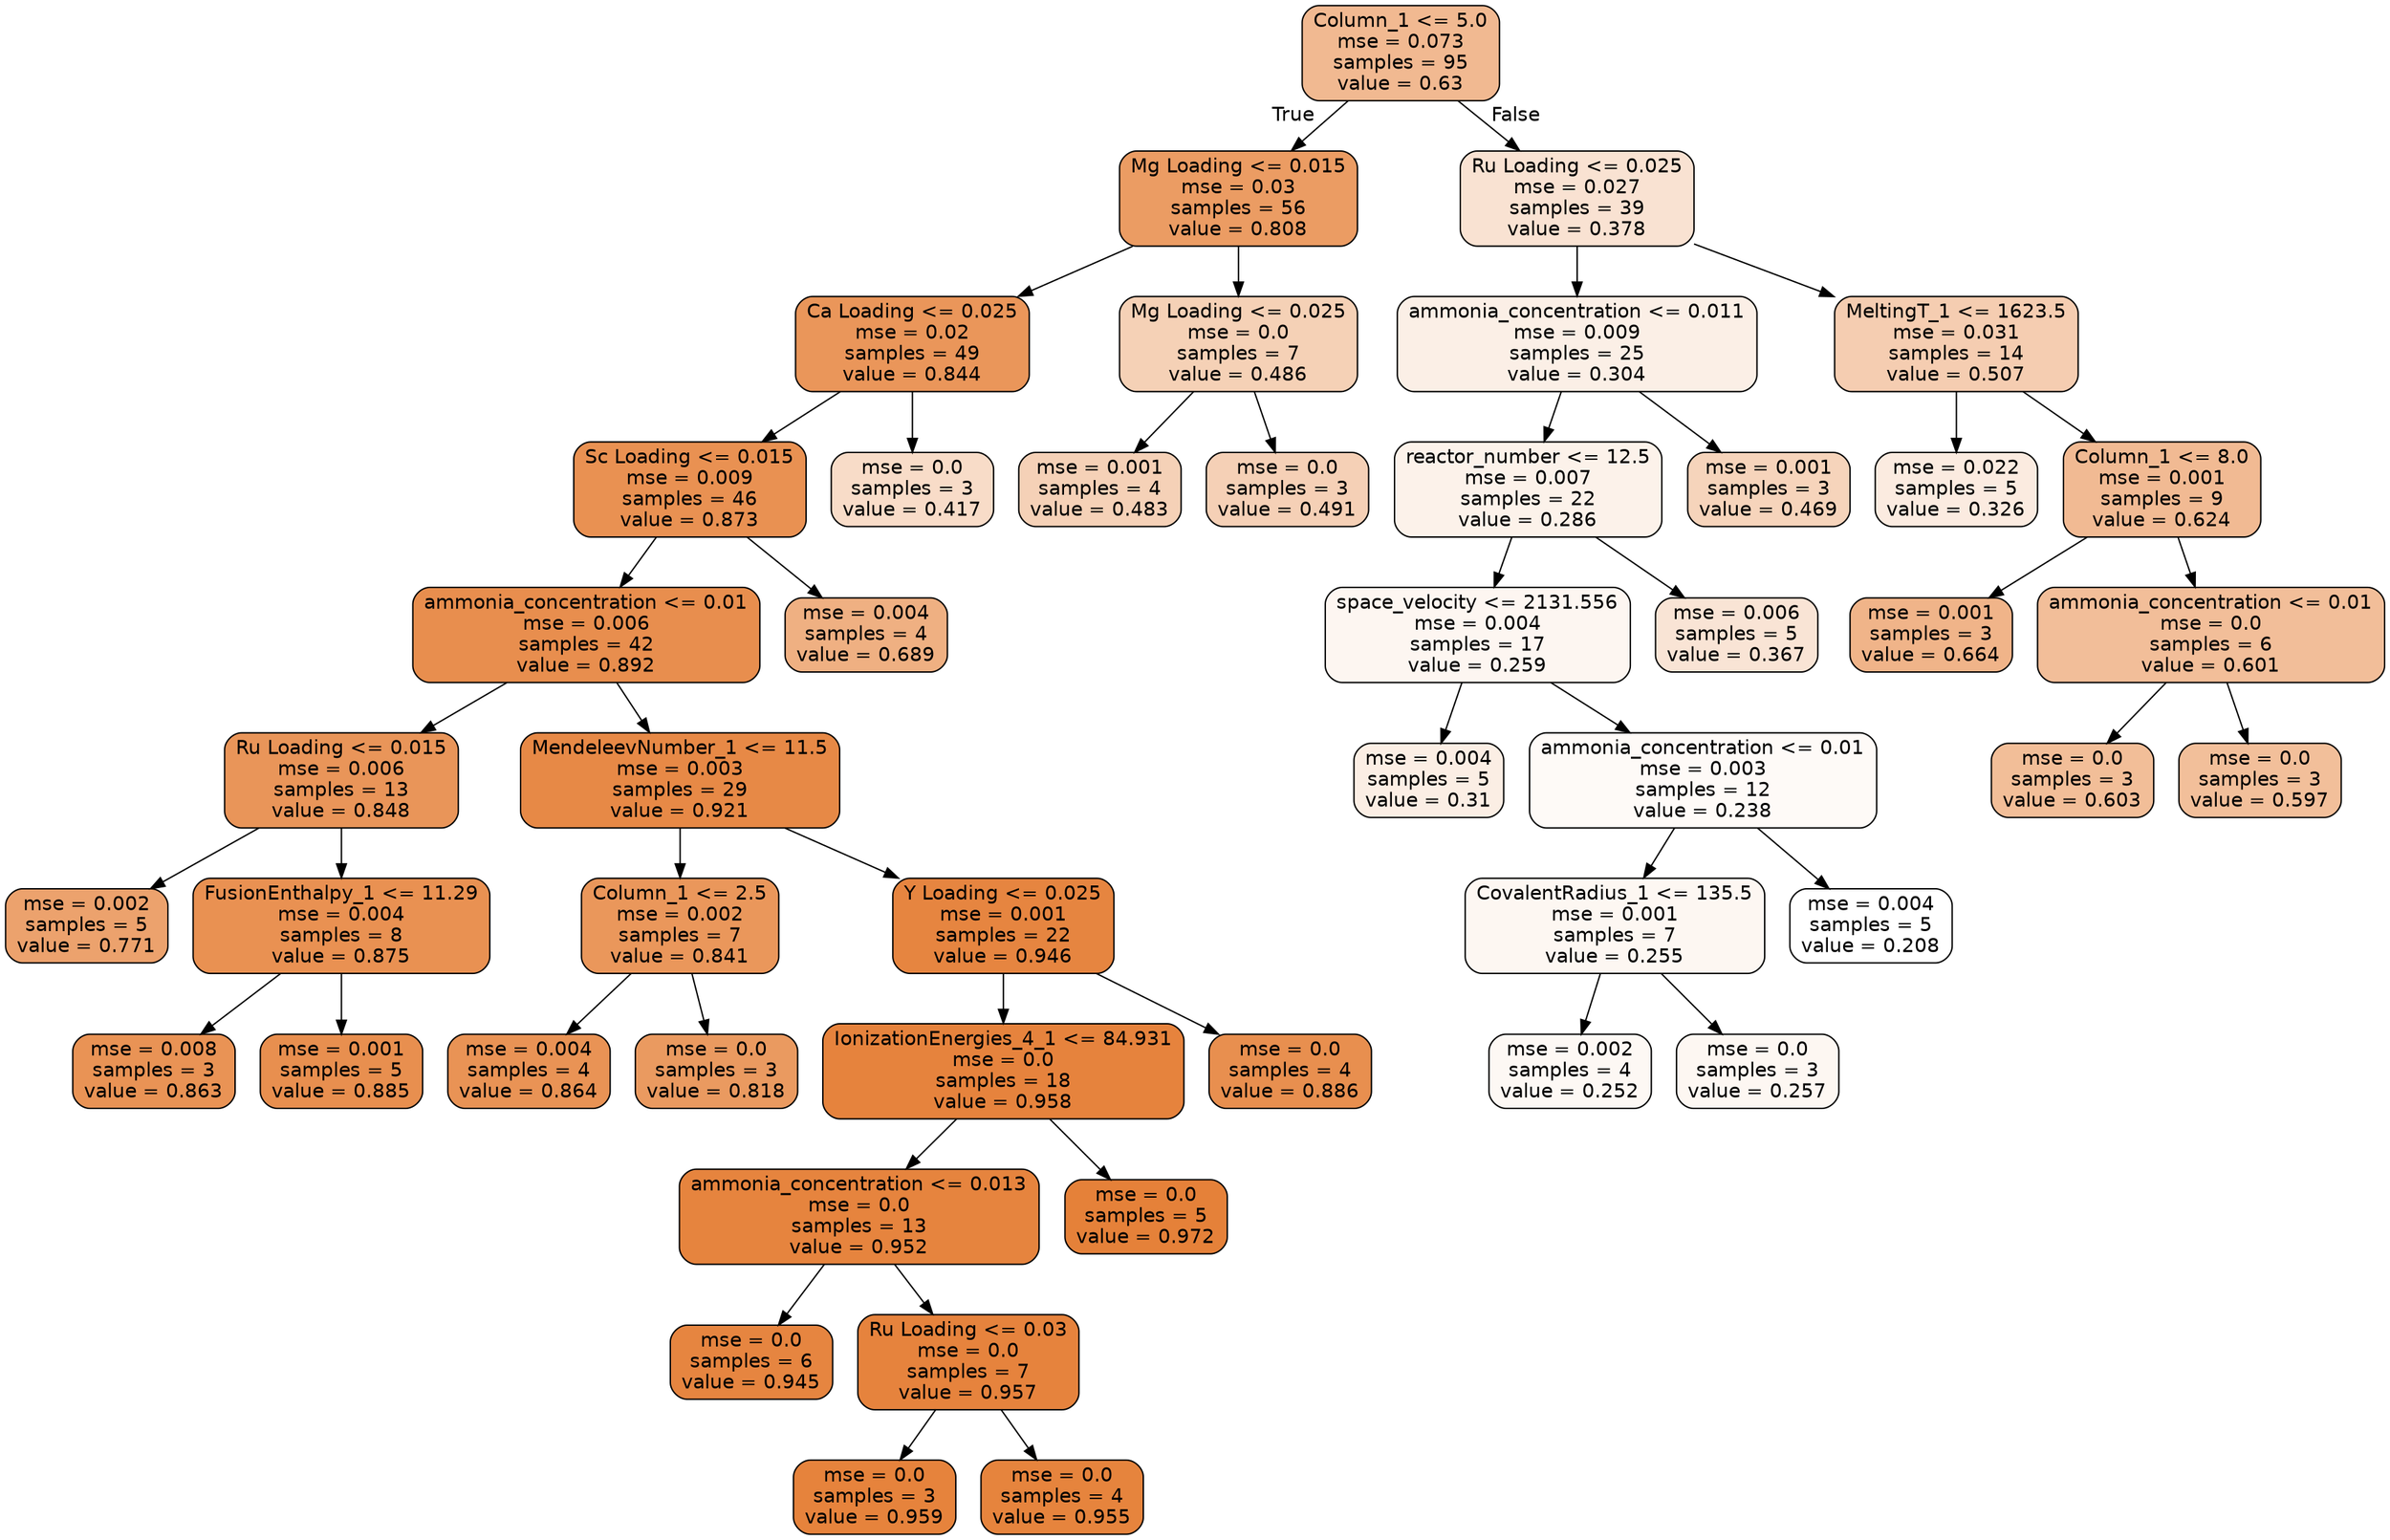 digraph Tree {
node [shape=box, style="filled, rounded", color="black", fontname=helvetica] ;
edge [fontname=helvetica] ;
0 [label="Column_1 <= 5.0\nmse = 0.073\nsamples = 95\nvalue = 0.63", fillcolor="#e581398d"] ;
1 [label="Mg Loading <= 0.015\nmse = 0.03\nsamples = 56\nvalue = 0.808", fillcolor="#e58139c8"] ;
0 -> 1 [labeldistance=2.5, labelangle=45, headlabel="True"] ;
2 [label="Ca Loading <= 0.025\nmse = 0.02\nsamples = 49\nvalue = 0.844", fillcolor="#e58139d4"] ;
1 -> 2 ;
3 [label="Sc Loading <= 0.015\nmse = 0.009\nsamples = 46\nvalue = 0.873", fillcolor="#e58139de"] ;
2 -> 3 ;
4 [label="ammonia_concentration <= 0.01\nmse = 0.006\nsamples = 42\nvalue = 0.892", fillcolor="#e58139e4"] ;
3 -> 4 ;
5 [label="Ru Loading <= 0.015\nmse = 0.006\nsamples = 13\nvalue = 0.848", fillcolor="#e58139d6"] ;
4 -> 5 ;
6 [label="mse = 0.002\nsamples = 5\nvalue = 0.771", fillcolor="#e58139bc"] ;
5 -> 6 ;
7 [label="FusionEnthalpy_1 <= 11.29\nmse = 0.004\nsamples = 8\nvalue = 0.875", fillcolor="#e58139df"] ;
5 -> 7 ;
8 [label="mse = 0.008\nsamples = 3\nvalue = 0.863", fillcolor="#e58139da"] ;
7 -> 8 ;
9 [label="mse = 0.001\nsamples = 5\nvalue = 0.885", fillcolor="#e58139e2"] ;
7 -> 9 ;
10 [label="MendeleevNumber_1 <= 11.5\nmse = 0.003\nsamples = 29\nvalue = 0.921", fillcolor="#e58139ee"] ;
4 -> 10 ;
11 [label="Column_1 <= 2.5\nmse = 0.002\nsamples = 7\nvalue = 0.841", fillcolor="#e58139d3"] ;
10 -> 11 ;
12 [label="mse = 0.004\nsamples = 4\nvalue = 0.864", fillcolor="#e58139db"] ;
11 -> 12 ;
13 [label="mse = 0.0\nsamples = 3\nvalue = 0.818", fillcolor="#e58139cc"] ;
11 -> 13 ;
14 [label="Y Loading <= 0.025\nmse = 0.001\nsamples = 22\nvalue = 0.946", fillcolor="#e58139f6"] ;
10 -> 14 ;
15 [label="IonizationEnergies_4_1 <= 84.931\nmse = 0.0\nsamples = 18\nvalue = 0.958", fillcolor="#e58139fa"] ;
14 -> 15 ;
16 [label="ammonia_concentration <= 0.013\nmse = 0.0\nsamples = 13\nvalue = 0.952", fillcolor="#e58139f8"] ;
15 -> 16 ;
17 [label="mse = 0.0\nsamples = 6\nvalue = 0.945", fillcolor="#e58139f6"] ;
16 -> 17 ;
18 [label="Ru Loading <= 0.03\nmse = 0.0\nsamples = 7\nvalue = 0.957", fillcolor="#e58139fa"] ;
16 -> 18 ;
19 [label="mse = 0.0\nsamples = 3\nvalue = 0.959", fillcolor="#e58139fb"] ;
18 -> 19 ;
20 [label="mse = 0.0\nsamples = 4\nvalue = 0.955", fillcolor="#e58139f9"] ;
18 -> 20 ;
21 [label="mse = 0.0\nsamples = 5\nvalue = 0.972", fillcolor="#e58139ff"] ;
15 -> 21 ;
22 [label="mse = 0.0\nsamples = 4\nvalue = 0.886", fillcolor="#e58139e2"] ;
14 -> 22 ;
23 [label="mse = 0.004\nsamples = 4\nvalue = 0.689", fillcolor="#e58139a0"] ;
3 -> 23 ;
24 [label="mse = 0.0\nsamples = 3\nvalue = 0.417", fillcolor="#e5813946"] ;
2 -> 24 ;
25 [label="Mg Loading <= 0.025\nmse = 0.0\nsamples = 7\nvalue = 0.486", fillcolor="#e581395d"] ;
1 -> 25 ;
26 [label="mse = 0.001\nsamples = 4\nvalue = 0.483", fillcolor="#e581395c"] ;
25 -> 26 ;
27 [label="mse = 0.0\nsamples = 3\nvalue = 0.491", fillcolor="#e581395e"] ;
25 -> 27 ;
28 [label="Ru Loading <= 0.025\nmse = 0.027\nsamples = 39\nvalue = 0.378", fillcolor="#e5813939"] ;
0 -> 28 [labeldistance=2.5, labelangle=-45, headlabel="False"] ;
29 [label="ammonia_concentration <= 0.011\nmse = 0.009\nsamples = 25\nvalue = 0.304", fillcolor="#e5813920"] ;
28 -> 29 ;
30 [label="reactor_number <= 12.5\nmse = 0.007\nsamples = 22\nvalue = 0.286", fillcolor="#e581391a"] ;
29 -> 30 ;
31 [label="space_velocity <= 2131.556\nmse = 0.004\nsamples = 17\nvalue = 0.259", fillcolor="#e5813911"] ;
30 -> 31 ;
32 [label="mse = 0.004\nsamples = 5\nvalue = 0.31", fillcolor="#e5813922"] ;
31 -> 32 ;
33 [label="ammonia_concentration <= 0.01\nmse = 0.003\nsamples = 12\nvalue = 0.238", fillcolor="#e581390a"] ;
31 -> 33 ;
34 [label="CovalentRadius_1 <= 135.5\nmse = 0.001\nsamples = 7\nvalue = 0.255", fillcolor="#e5813910"] ;
33 -> 34 ;
35 [label="mse = 0.002\nsamples = 4\nvalue = 0.252", fillcolor="#e581390e"] ;
34 -> 35 ;
36 [label="mse = 0.0\nsamples = 3\nvalue = 0.257", fillcolor="#e5813910"] ;
34 -> 36 ;
37 [label="mse = 0.004\nsamples = 5\nvalue = 0.208", fillcolor="#e5813900"] ;
33 -> 37 ;
38 [label="mse = 0.006\nsamples = 5\nvalue = 0.367", fillcolor="#e5813935"] ;
30 -> 38 ;
39 [label="mse = 0.001\nsamples = 3\nvalue = 0.469", fillcolor="#e5813957"] ;
29 -> 39 ;
40 [label="MeltingT_1 <= 1623.5\nmse = 0.031\nsamples = 14\nvalue = 0.507", fillcolor="#e5813964"] ;
28 -> 40 ;
41 [label="mse = 0.022\nsamples = 5\nvalue = 0.326", fillcolor="#e5813927"] ;
40 -> 41 ;
42 [label="Column_1 <= 8.0\nmse = 0.001\nsamples = 9\nvalue = 0.624", fillcolor="#e581398b"] ;
40 -> 42 ;
43 [label="mse = 0.001\nsamples = 3\nvalue = 0.664", fillcolor="#e5813998"] ;
42 -> 43 ;
44 [label="ammonia_concentration <= 0.01\nmse = 0.0\nsamples = 6\nvalue = 0.601", fillcolor="#e5813983"] ;
42 -> 44 ;
45 [label="mse = 0.0\nsamples = 3\nvalue = 0.603", fillcolor="#e5813984"] ;
44 -> 45 ;
46 [label="mse = 0.0\nsamples = 3\nvalue = 0.597", fillcolor="#e5813982"] ;
44 -> 46 ;
}